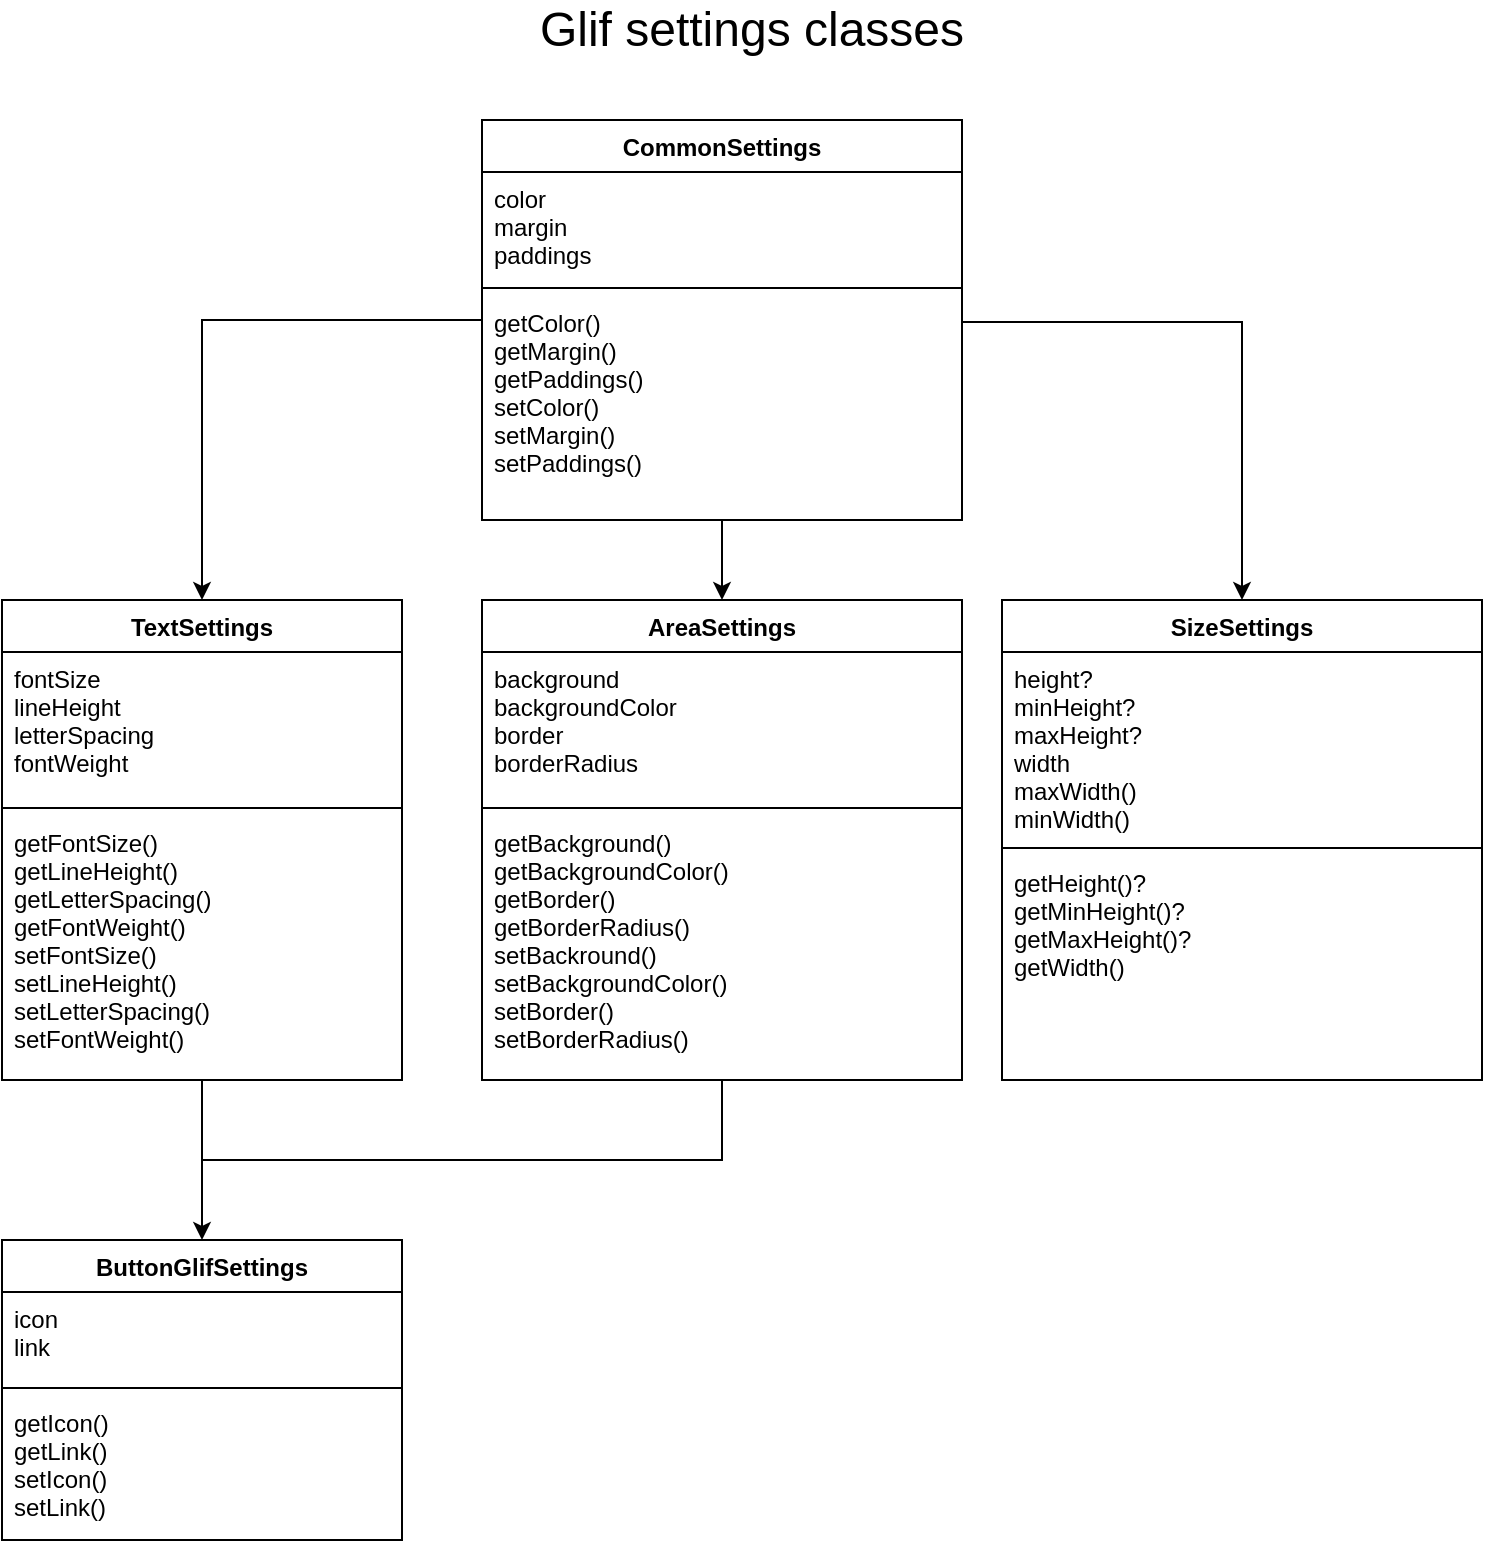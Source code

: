 <mxfile version="16.4.0" type="github">
  <diagram id="UhGdTRR8SlhTP3d6VNUI" name="Page-1">
    <mxGraphModel dx="1426" dy="794" grid="1" gridSize="10" guides="1" tooltips="1" connect="1" arrows="1" fold="1" page="1" pageScale="1" pageWidth="827" pageHeight="1169" math="0" shadow="0">
      <root>
        <mxCell id="0" />
        <mxCell id="1" parent="0" />
        <mxCell id="RT_vrtGyYzo0KyHQsd38-1" value="" style="edgeStyle=orthogonalEdgeStyle;rounded=0;orthogonalLoop=1;jettySize=auto;html=1;" parent="1" source="RT_vrtGyYzo0KyHQsd38-3" target="RT_vrtGyYzo0KyHQsd38-8" edge="1">
          <mxGeometry relative="1" as="geometry" />
        </mxCell>
        <mxCell id="RT_vrtGyYzo0KyHQsd38-2" value="" style="edgeStyle=orthogonalEdgeStyle;rounded=0;orthogonalLoop=1;jettySize=auto;html=1;fontSize=24;entryX=0.5;entryY=0;entryDx=0;entryDy=0;" parent="1" source="RT_vrtGyYzo0KyHQsd38-3" target="RT_vrtGyYzo0KyHQsd38-13" edge="1">
          <mxGeometry relative="1" as="geometry" />
        </mxCell>
        <mxCell id="RT_vrtGyYzo0KyHQsd38-3" value="CommonSettings" style="swimlane;fontStyle=1;align=center;verticalAlign=top;childLayout=stackLayout;horizontal=1;startSize=26;horizontalStack=0;resizeParent=1;resizeParentMax=0;resizeLast=0;collapsible=1;marginBottom=0;" parent="1" vertex="1">
          <mxGeometry x="280" y="100" width="240" height="200" as="geometry" />
        </mxCell>
        <mxCell id="RT_vrtGyYzo0KyHQsd38-4" value="color&#xa;margin &#xa;paddings" style="text;strokeColor=none;fillColor=none;align=left;verticalAlign=top;spacingLeft=4;spacingRight=4;overflow=hidden;rotatable=0;points=[[0,0.5],[1,0.5]];portConstraint=eastwest;fontStyle=0" parent="RT_vrtGyYzo0KyHQsd38-3" vertex="1">
          <mxGeometry y="26" width="240" height="54" as="geometry" />
        </mxCell>
        <mxCell id="RT_vrtGyYzo0KyHQsd38-5" value="" style="line;strokeWidth=1;fillColor=none;align=left;verticalAlign=middle;spacingTop=-1;spacingLeft=3;spacingRight=3;rotatable=0;labelPosition=right;points=[];portConstraint=eastwest;" parent="RT_vrtGyYzo0KyHQsd38-3" vertex="1">
          <mxGeometry y="80" width="240" height="8" as="geometry" />
        </mxCell>
        <mxCell id="RT_vrtGyYzo0KyHQsd38-6" value="getColor()&#xa;getMargin()&#xa;getPaddings()&#xa;setColor()&#xa;setMargin()&#xa;setPaddings()" style="text;strokeColor=none;fillColor=none;align=left;verticalAlign=top;spacingLeft=4;spacingRight=4;overflow=hidden;rotatable=0;points=[[0,0.5],[1,0.5]];portConstraint=eastwest;" parent="RT_vrtGyYzo0KyHQsd38-3" vertex="1">
          <mxGeometry y="88" width="240" height="112" as="geometry" />
        </mxCell>
        <mxCell id="RT_vrtGyYzo0KyHQsd38-7" value="" style="edgeStyle=orthogonalEdgeStyle;rounded=0;orthogonalLoop=1;jettySize=auto;html=1;fontSize=24;entryX=0.5;entryY=0;entryDx=0;entryDy=0;" parent="1" source="RT_vrtGyYzo0KyHQsd38-8" target="RT_vrtGyYzo0KyHQsd38-18" edge="1">
          <mxGeometry relative="1" as="geometry" />
        </mxCell>
        <mxCell id="RT_vrtGyYzo0KyHQsd38-8" value="TextSettings" style="swimlane;fontStyle=1;align=center;verticalAlign=top;childLayout=stackLayout;horizontal=1;startSize=26;horizontalStack=0;resizeParent=1;resizeParentMax=0;resizeLast=0;collapsible=1;marginBottom=0;" parent="1" vertex="1">
          <mxGeometry x="40" y="340" width="200" height="240" as="geometry" />
        </mxCell>
        <mxCell id="RT_vrtGyYzo0KyHQsd38-9" value="fontSize&#xa;lineHeight&#xa;letterSpacing&#xa;fontWeight&#xa;" style="text;strokeColor=none;fillColor=none;align=left;verticalAlign=top;spacingLeft=4;spacingRight=4;overflow=hidden;rotatable=0;points=[[0,0.5],[1,0.5]];portConstraint=eastwest;fontStyle=0" parent="RT_vrtGyYzo0KyHQsd38-8" vertex="1">
          <mxGeometry y="26" width="200" height="74" as="geometry" />
        </mxCell>
        <mxCell id="RT_vrtGyYzo0KyHQsd38-10" value="" style="line;strokeWidth=1;fillColor=none;align=left;verticalAlign=middle;spacingTop=-1;spacingLeft=3;spacingRight=3;rotatable=0;labelPosition=right;points=[];portConstraint=eastwest;" parent="RT_vrtGyYzo0KyHQsd38-8" vertex="1">
          <mxGeometry y="100" width="200" height="8" as="geometry" />
        </mxCell>
        <mxCell id="RT_vrtGyYzo0KyHQsd38-11" value="getFontSize()&#xa;getLineHeight()&#xa;getLetterSpacing()&#xa;getFontWeight()&#xa;setFontSize()&#xa;setLineHeight()&#xa;setLetterSpacing()&#xa;setFontWeight()" style="text;strokeColor=none;fillColor=none;align=left;verticalAlign=top;spacingLeft=4;spacingRight=4;overflow=hidden;rotatable=0;points=[[0,0.5],[1,0.5]];portConstraint=eastwest;" parent="RT_vrtGyYzo0KyHQsd38-8" vertex="1">
          <mxGeometry y="108" width="200" height="132" as="geometry" />
        </mxCell>
        <mxCell id="RT_vrtGyYzo0KyHQsd38-12" style="edgeStyle=orthogonalEdgeStyle;rounded=0;orthogonalLoop=1;jettySize=auto;html=1;fontSize=24;endArrow=none;endFill=0;" parent="1" source="RT_vrtGyYzo0KyHQsd38-13" edge="1">
          <mxGeometry relative="1" as="geometry">
            <mxPoint x="140" y="620" as="targetPoint" />
            <Array as="points">
              <mxPoint x="400" y="620" />
              <mxPoint x="242" y="620" />
            </Array>
          </mxGeometry>
        </mxCell>
        <mxCell id="RT_vrtGyYzo0KyHQsd38-13" value="AreaSettings" style="swimlane;fontStyle=1;align=center;verticalAlign=top;childLayout=stackLayout;horizontal=1;startSize=26;horizontalStack=0;resizeParent=1;resizeParentMax=0;resizeLast=0;collapsible=1;marginBottom=0;" parent="1" vertex="1">
          <mxGeometry x="280" y="340" width="240" height="240" as="geometry" />
        </mxCell>
        <mxCell id="RT_vrtGyYzo0KyHQsd38-14" value="background&#xa;backgroundColor&#xa;border&#xa;borderRadius" style="text;strokeColor=none;fillColor=none;align=left;verticalAlign=top;spacingLeft=4;spacingRight=4;overflow=hidden;rotatable=0;points=[[0,0.5],[1,0.5]];portConstraint=eastwest;fontStyle=0" parent="RT_vrtGyYzo0KyHQsd38-13" vertex="1">
          <mxGeometry y="26" width="240" height="74" as="geometry" />
        </mxCell>
        <mxCell id="RT_vrtGyYzo0KyHQsd38-15" value="" style="line;strokeWidth=1;fillColor=none;align=left;verticalAlign=middle;spacingTop=-1;spacingLeft=3;spacingRight=3;rotatable=0;labelPosition=right;points=[];portConstraint=eastwest;" parent="RT_vrtGyYzo0KyHQsd38-13" vertex="1">
          <mxGeometry y="100" width="240" height="8" as="geometry" />
        </mxCell>
        <mxCell id="RT_vrtGyYzo0KyHQsd38-16" value="getBackground()&#xa;getBackgroundColor()&#xa;getBorder()&#xa;getBorderRadius()&#xa;setBackround()&#xa;setBackgroundColor()&#xa;setBorder()&#xa;setBorderRadius()&#xa;" style="text;strokeColor=none;fillColor=none;align=left;verticalAlign=top;spacingLeft=4;spacingRight=4;overflow=hidden;rotatable=0;points=[[0,0.5],[1,0.5]];portConstraint=eastwest;fontStyle=0" parent="RT_vrtGyYzo0KyHQsd38-13" vertex="1">
          <mxGeometry y="108" width="240" height="132" as="geometry" />
        </mxCell>
        <mxCell id="RT_vrtGyYzo0KyHQsd38-17" value="Glif settings classes" style="text;html=1;strokeColor=none;fillColor=none;align=center;verticalAlign=middle;whiteSpace=wrap;rounded=0;strokeWidth=3;fontSize=24;" parent="1" vertex="1">
          <mxGeometry x="40" y="40" width="750" height="30" as="geometry" />
        </mxCell>
        <mxCell id="RT_vrtGyYzo0KyHQsd38-18" value="ButtonGlifSettings" style="swimlane;fontStyle=1;align=center;verticalAlign=top;childLayout=stackLayout;horizontal=1;startSize=26;horizontalStack=0;resizeParent=1;resizeParentMax=0;resizeLast=0;collapsible=1;marginBottom=0;" parent="1" vertex="1">
          <mxGeometry x="40" y="660" width="200" height="150" as="geometry" />
        </mxCell>
        <mxCell id="RT_vrtGyYzo0KyHQsd38-19" value="icon&#xa;link" style="text;strokeColor=none;fillColor=none;align=left;verticalAlign=top;spacingLeft=4;spacingRight=4;overflow=hidden;rotatable=0;points=[[0,0.5],[1,0.5]];portConstraint=eastwest;fontStyle=0" parent="RT_vrtGyYzo0KyHQsd38-18" vertex="1">
          <mxGeometry y="26" width="200" height="44" as="geometry" />
        </mxCell>
        <mxCell id="RT_vrtGyYzo0KyHQsd38-20" value="" style="line;strokeWidth=1;fillColor=none;align=left;verticalAlign=middle;spacingTop=-1;spacingLeft=3;spacingRight=3;rotatable=0;labelPosition=right;points=[];portConstraint=eastwest;" parent="RT_vrtGyYzo0KyHQsd38-18" vertex="1">
          <mxGeometry y="70" width="200" height="8" as="geometry" />
        </mxCell>
        <mxCell id="RT_vrtGyYzo0KyHQsd38-21" value="getIcon()&#xa;getLink()&#xa;setIcon()&#xa;setLink()" style="text;strokeColor=none;fillColor=none;align=left;verticalAlign=top;spacingLeft=4;spacingRight=4;overflow=hidden;rotatable=0;points=[[0,0.5],[1,0.5]];portConstraint=eastwest;fontStyle=0" parent="RT_vrtGyYzo0KyHQsd38-18" vertex="1">
          <mxGeometry y="78" width="200" height="72" as="geometry" />
        </mxCell>
        <mxCell id="IYxpVepuhbEYIuZDDsvg-1" value="SizeSettings" style="swimlane;fontStyle=1;align=center;verticalAlign=top;childLayout=stackLayout;horizontal=1;startSize=26;horizontalStack=0;resizeParent=1;resizeParentMax=0;resizeLast=0;collapsible=1;marginBottom=0;" vertex="1" parent="1">
          <mxGeometry x="540" y="340" width="240" height="240" as="geometry" />
        </mxCell>
        <mxCell id="IYxpVepuhbEYIuZDDsvg-2" value="height?&#xa;minHeight?&#xa;maxHeight?&#xa;width&#xa;maxWidth()&#xa;minWidth()" style="text;strokeColor=none;fillColor=none;align=left;verticalAlign=top;spacingLeft=4;spacingRight=4;overflow=hidden;rotatable=0;points=[[0,0.5],[1,0.5]];portConstraint=eastwest;fontStyle=0" vertex="1" parent="IYxpVepuhbEYIuZDDsvg-1">
          <mxGeometry y="26" width="240" height="94" as="geometry" />
        </mxCell>
        <mxCell id="IYxpVepuhbEYIuZDDsvg-3" value="" style="line;strokeWidth=1;fillColor=none;align=left;verticalAlign=middle;spacingTop=-1;spacingLeft=3;spacingRight=3;rotatable=0;labelPosition=right;points=[];portConstraint=eastwest;" vertex="1" parent="IYxpVepuhbEYIuZDDsvg-1">
          <mxGeometry y="120" width="240" height="8" as="geometry" />
        </mxCell>
        <mxCell id="IYxpVepuhbEYIuZDDsvg-4" value="getHeight()?&#xa;getMinHeight()?&#xa;getMaxHeight()?&#xa;getWidth()&#xa;" style="text;strokeColor=none;fillColor=none;align=left;verticalAlign=top;spacingLeft=4;spacingRight=4;overflow=hidden;rotatable=0;points=[[0,0.5],[1,0.5]];portConstraint=eastwest;" vertex="1" parent="IYxpVepuhbEYIuZDDsvg-1">
          <mxGeometry y="128" width="240" height="112" as="geometry" />
        </mxCell>
        <mxCell id="IYxpVepuhbEYIuZDDsvg-6" style="edgeStyle=orthogonalEdgeStyle;rounded=0;orthogonalLoop=1;jettySize=auto;html=1;entryX=0.5;entryY=0;entryDx=0;entryDy=0;exitX=1;exitY=0.116;exitDx=0;exitDy=0;exitPerimeter=0;" edge="1" parent="1" source="RT_vrtGyYzo0KyHQsd38-6" target="IYxpVepuhbEYIuZDDsvg-1">
          <mxGeometry relative="1" as="geometry" />
        </mxCell>
      </root>
    </mxGraphModel>
  </diagram>
</mxfile>
